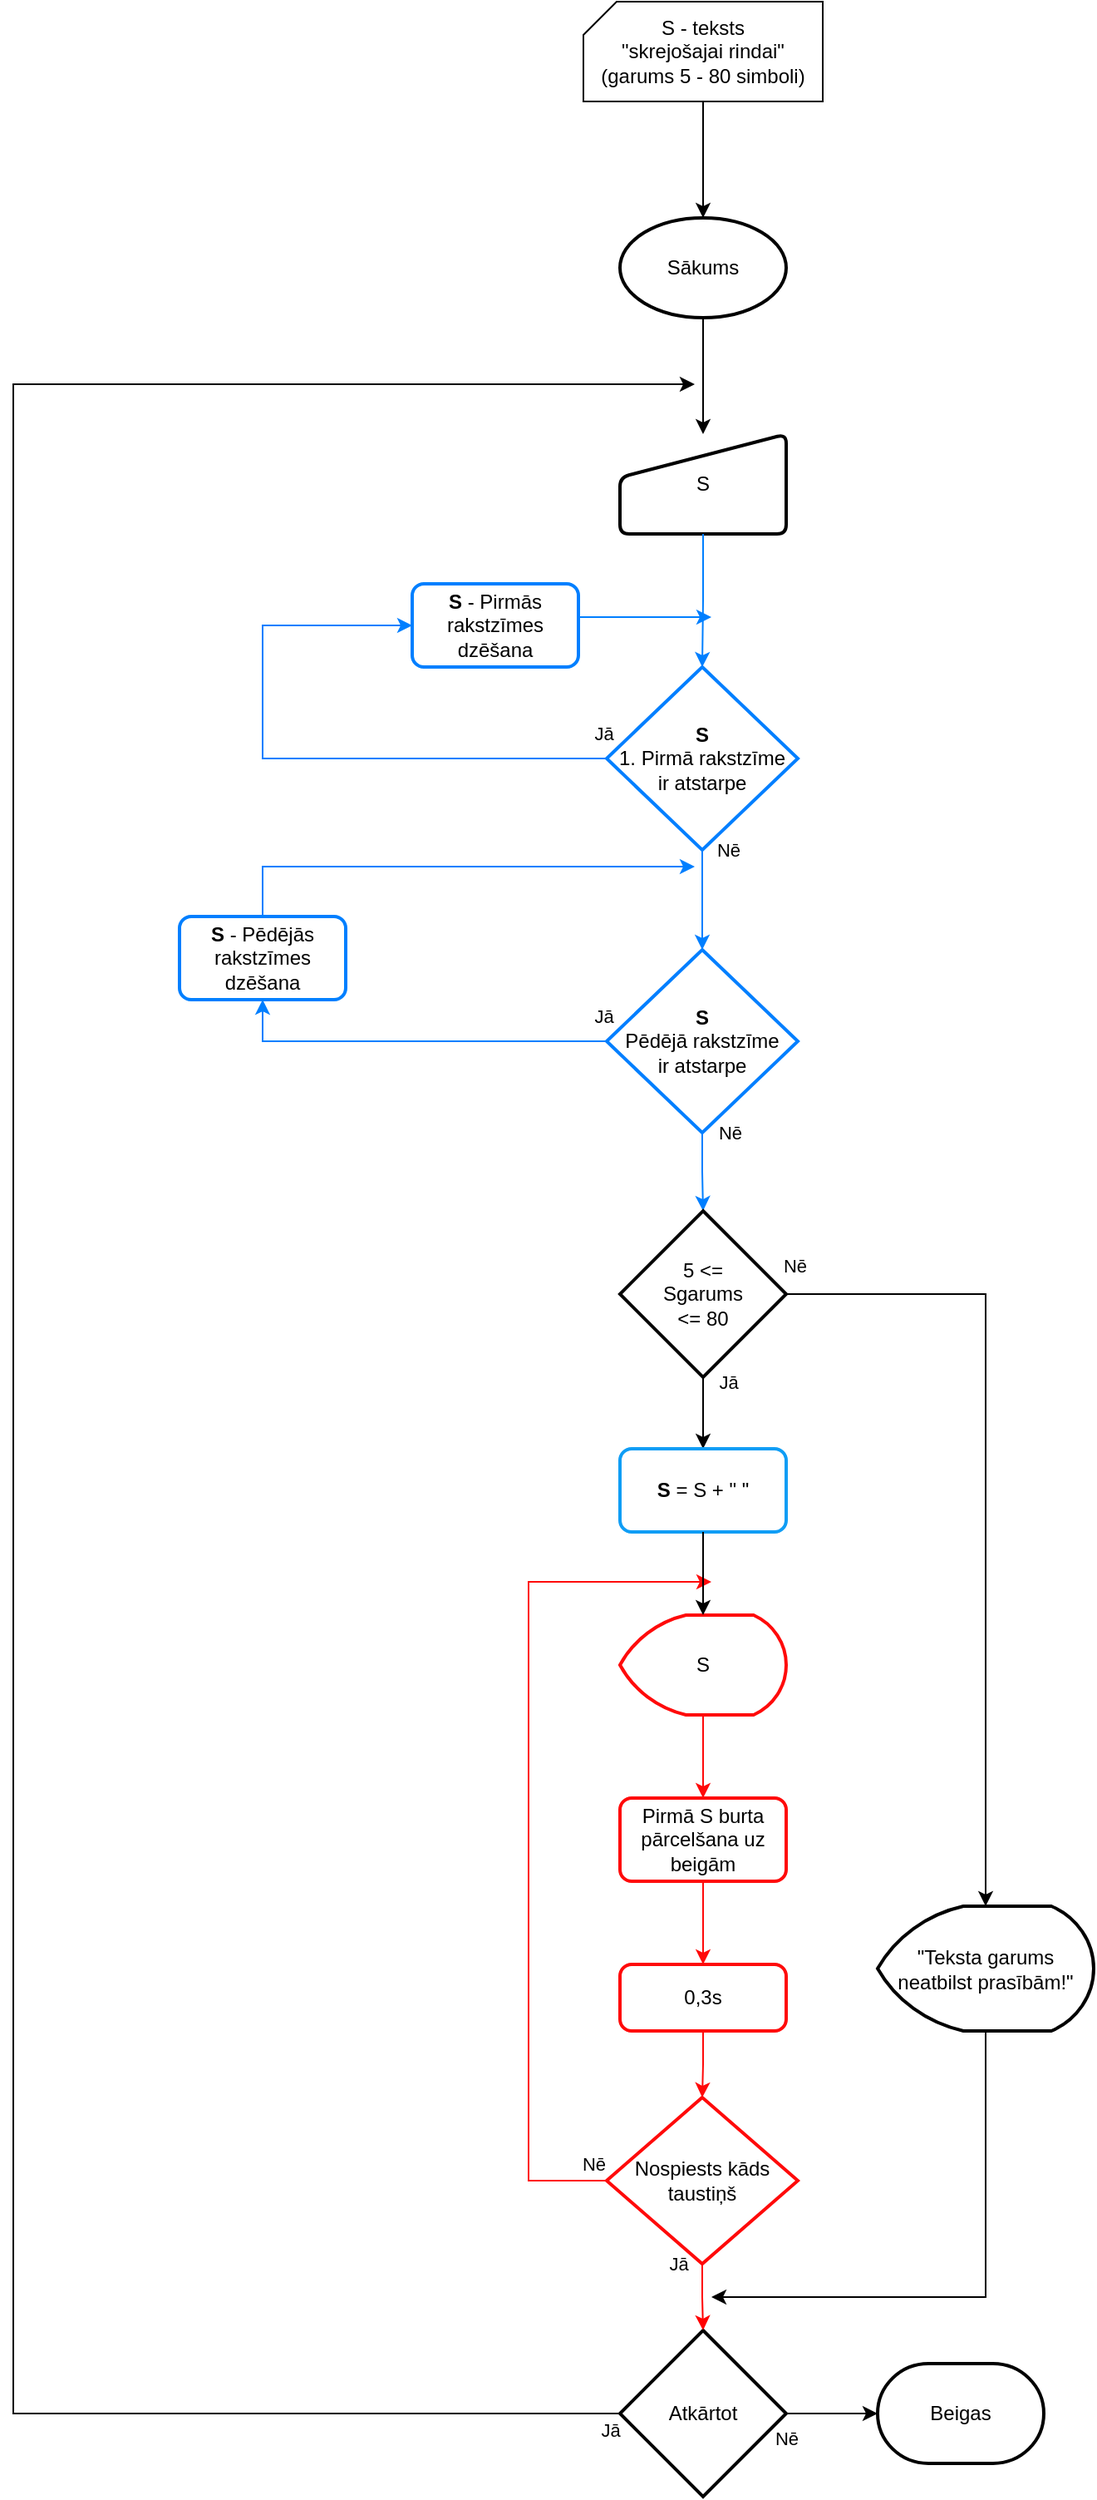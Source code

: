 <mxfile version="23.1.5" type="device">
  <diagram name="SkrienBurti" id="HjbvpZavWHpbGPEuquzM">
    <mxGraphModel dx="989" dy="582" grid="1" gridSize="10" guides="1" tooltips="1" connect="1" arrows="1" fold="1" page="1" pageScale="1" pageWidth="1169" pageHeight="1654" math="0" shadow="0">
      <root>
        <mxCell id="0" />
        <mxCell id="1" parent="0" />
        <mxCell id="mEW_r_fJk4mrOSK-a_Jz-1" value="S - teksts&lt;br&gt;&quot;skrejošajai rindai&quot;&lt;br&gt;(garums 5 - 80 simboli)" style="verticalLabelPosition=middle;verticalAlign=middle;html=1;shape=card;whiteSpace=wrap;size=20;arcSize=12;labelPosition=center;align=center;" parent="1" vertex="1">
          <mxGeometry x="513" y="50" width="144" height="60" as="geometry" />
        </mxCell>
        <mxCell id="mEW_r_fJk4mrOSK-a_Jz-6" style="edgeStyle=orthogonalEdgeStyle;rounded=0;orthogonalLoop=1;jettySize=auto;html=1;entryX=0.5;entryY=0;entryDx=0;entryDy=0;" parent="1" source="mEW_r_fJk4mrOSK-a_Jz-3" target="mEW_r_fJk4mrOSK-a_Jz-4" edge="1">
          <mxGeometry relative="1" as="geometry" />
        </mxCell>
        <mxCell id="mEW_r_fJk4mrOSK-a_Jz-3" value="Sākums" style="strokeWidth=2;html=1;shape=mxgraph.flowchart.start_1;whiteSpace=wrap;" parent="1" vertex="1">
          <mxGeometry x="535" y="180" width="100" height="60" as="geometry" />
        </mxCell>
        <mxCell id="mEW_r_fJk4mrOSK-a_Jz-4" value="S" style="html=1;strokeWidth=2;shape=manualInput;whiteSpace=wrap;rounded=1;size=26;arcSize=11;" parent="1" vertex="1">
          <mxGeometry x="535" y="310" width="100" height="60" as="geometry" />
        </mxCell>
        <mxCell id="mEW_r_fJk4mrOSK-a_Jz-5" style="edgeStyle=orthogonalEdgeStyle;rounded=0;orthogonalLoop=1;jettySize=auto;html=1;entryX=0.5;entryY=0;entryDx=0;entryDy=0;entryPerimeter=0;" parent="1" source="mEW_r_fJk4mrOSK-a_Jz-1" target="mEW_r_fJk4mrOSK-a_Jz-3" edge="1">
          <mxGeometry relative="1" as="geometry" />
        </mxCell>
        <mxCell id="mEW_r_fJk4mrOSK-a_Jz-13" value="Nē" style="edgeStyle=orthogonalEdgeStyle;rounded=0;orthogonalLoop=1;jettySize=auto;html=1;entryX=0.5;entryY=0;entryDx=0;entryDy=0;entryPerimeter=0;strokeColor=#007FFF;" parent="1" source="mEW_r_fJk4mrOSK-a_Jz-7" target="mEW_r_fJk4mrOSK-a_Jz-14" edge="1">
          <mxGeometry x="-1" y="15" relative="1" as="geometry">
            <mxPoint x="585" y="640" as="targetPoint" />
            <mxPoint as="offset" />
          </mxGeometry>
        </mxCell>
        <mxCell id="mEW_r_fJk4mrOSK-a_Jz-39" value="Jā" style="edgeStyle=orthogonalEdgeStyle;rounded=0;orthogonalLoop=1;jettySize=auto;html=1;entryX=0;entryY=0.5;entryDx=0;entryDy=0;strokeColor=#007FFF;" parent="1" source="mEW_r_fJk4mrOSK-a_Jz-7" target="mEW_r_fJk4mrOSK-a_Jz-10" edge="1">
          <mxGeometry x="-1" y="-15" relative="1" as="geometry">
            <mxPoint x="-2" as="offset" />
            <Array as="points">
              <mxPoint x="320" y="505" />
              <mxPoint x="320" y="425" />
            </Array>
          </mxGeometry>
        </mxCell>
        <mxCell id="mEW_r_fJk4mrOSK-a_Jz-7" value="&lt;b&gt;S &lt;/b&gt;&lt;br&gt;1. Pirmā rakstzīme&lt;br&gt;ir atstarpe" style="strokeWidth=2;html=1;shape=mxgraph.flowchart.decision;whiteSpace=wrap;strokeColor=#007FFF;" parent="1" vertex="1">
          <mxGeometry x="527" y="450" width="115" height="110" as="geometry" />
        </mxCell>
        <mxCell id="mEW_r_fJk4mrOSK-a_Jz-8" style="edgeStyle=orthogonalEdgeStyle;rounded=0;orthogonalLoop=1;jettySize=auto;html=1;entryX=0.5;entryY=0;entryDx=0;entryDy=0;entryPerimeter=0;strokeColor=#007FFF;" parent="1" source="mEW_r_fJk4mrOSK-a_Jz-4" target="mEW_r_fJk4mrOSK-a_Jz-7" edge="1">
          <mxGeometry relative="1" as="geometry" />
        </mxCell>
        <mxCell id="mEW_r_fJk4mrOSK-a_Jz-40" style="edgeStyle=orthogonalEdgeStyle;rounded=0;orthogonalLoop=1;jettySize=auto;html=1;strokeColor=#007FFF;" parent="1" source="mEW_r_fJk4mrOSK-a_Jz-10" edge="1">
          <mxGeometry relative="1" as="geometry">
            <mxPoint x="590" y="420" as="targetPoint" />
            <Array as="points">
              <mxPoint x="450" y="420" />
            </Array>
          </mxGeometry>
        </mxCell>
        <mxCell id="mEW_r_fJk4mrOSK-a_Jz-10" value="&lt;b&gt;S &lt;/b&gt;- Pirmās rakstzīmes dzēšana" style="rounded=1;whiteSpace=wrap;html=1;absoluteArcSize=1;arcSize=14;strokeWidth=2;strokeColor=#007FFF;" parent="1" vertex="1">
          <mxGeometry x="410" y="400" width="100" height="50" as="geometry" />
        </mxCell>
        <mxCell id="mEW_r_fJk4mrOSK-a_Jz-18" value="Nē" style="edgeStyle=orthogonalEdgeStyle;rounded=0;orthogonalLoop=1;jettySize=auto;html=1;entryX=0.5;entryY=0;entryDx=0;entryDy=0;entryPerimeter=0;strokeColor=#007FFF;" parent="1" source="mEW_r_fJk4mrOSK-a_Jz-14" target="mEW_r_fJk4mrOSK-a_Jz-19" edge="1">
          <mxGeometry x="-1" y="16" relative="1" as="geometry">
            <mxPoint x="584.5" y="810" as="targetPoint" />
            <mxPoint as="offset" />
          </mxGeometry>
        </mxCell>
        <mxCell id="mEW_r_fJk4mrOSK-a_Jz-41" value="Jā" style="edgeStyle=orthogonalEdgeStyle;rounded=0;orthogonalLoop=1;jettySize=auto;html=1;entryX=0.5;entryY=1;entryDx=0;entryDy=0;strokeColor=#007FFF;" parent="1" source="mEW_r_fJk4mrOSK-a_Jz-14" target="mEW_r_fJk4mrOSK-a_Jz-15" edge="1">
          <mxGeometry x="-1" y="-15" relative="1" as="geometry">
            <mxPoint x="-2" as="offset" />
            <Array as="points">
              <mxPoint x="320" y="675" />
            </Array>
          </mxGeometry>
        </mxCell>
        <mxCell id="mEW_r_fJk4mrOSK-a_Jz-14" value="&lt;b&gt;S &lt;/b&gt;&lt;br&gt;Pēdējā rakstzīme&lt;br&gt;ir atstarpe" style="strokeWidth=2;html=1;shape=mxgraph.flowchart.decision;whiteSpace=wrap;strokeColor=#007FFF;" parent="1" vertex="1">
          <mxGeometry x="527" y="620" width="115" height="110" as="geometry" />
        </mxCell>
        <mxCell id="M3MwWFcB5tjpOpC9ExdE-1" style="edgeStyle=orthogonalEdgeStyle;rounded=0;orthogonalLoop=1;jettySize=auto;html=1;strokeColor=#007FFF;" edge="1" parent="1" source="mEW_r_fJk4mrOSK-a_Jz-15">
          <mxGeometry relative="1" as="geometry">
            <mxPoint x="580" y="570" as="targetPoint" />
            <Array as="points">
              <mxPoint x="477" y="570" />
              <mxPoint x="581" y="570" />
            </Array>
          </mxGeometry>
        </mxCell>
        <mxCell id="mEW_r_fJk4mrOSK-a_Jz-15" value="&lt;b&gt;S &lt;/b&gt;- Pēdējās rakstzīmes dzēšana" style="rounded=1;whiteSpace=wrap;html=1;absoluteArcSize=1;arcSize=14;strokeWidth=2;strokeColor=#007FFF;" parent="1" vertex="1">
          <mxGeometry x="270" y="600" width="100" height="50" as="geometry" />
        </mxCell>
        <mxCell id="mEW_r_fJk4mrOSK-a_Jz-21" value="Jā" style="edgeStyle=orthogonalEdgeStyle;rounded=0;orthogonalLoop=1;jettySize=auto;html=1;entryX=0.5;entryY=0;entryDx=0;entryDy=0;" parent="1" source="mEW_r_fJk4mrOSK-a_Jz-19" target="mEW_r_fJk4mrOSK-a_Jz-20" edge="1">
          <mxGeometry x="-0.887" y="15" relative="1" as="geometry">
            <mxPoint as="offset" />
          </mxGeometry>
        </mxCell>
        <mxCell id="mEW_r_fJk4mrOSK-a_Jz-19" value="5 &amp;lt;=&lt;br&gt;Sgarums &lt;br&gt;&amp;lt;= 80" style="strokeWidth=2;html=1;shape=mxgraph.flowchart.decision;whiteSpace=wrap;" parent="1" vertex="1">
          <mxGeometry x="535" y="777" width="100" height="100" as="geometry" />
        </mxCell>
        <mxCell id="mEW_r_fJk4mrOSK-a_Jz-20" value="&lt;b&gt;S&lt;/b&gt;&amp;nbsp;= S + &quot; &quot;" style="rounded=1;whiteSpace=wrap;html=1;absoluteArcSize=1;arcSize=14;strokeWidth=2;strokeColor=#0f9df5;" parent="1" vertex="1">
          <mxGeometry x="535" y="920" width="100" height="50" as="geometry" />
        </mxCell>
        <mxCell id="mEW_r_fJk4mrOSK-a_Jz-26" style="edgeStyle=orthogonalEdgeStyle;rounded=0;orthogonalLoop=1;jettySize=auto;html=1;entryX=0.5;entryY=0;entryDx=0;entryDy=0;strokeColor=#ff0a0a;" parent="1" source="mEW_r_fJk4mrOSK-a_Jz-22" target="mEW_r_fJk4mrOSK-a_Jz-23" edge="1">
          <mxGeometry relative="1" as="geometry" />
        </mxCell>
        <mxCell id="mEW_r_fJk4mrOSK-a_Jz-22" value="S" style="strokeWidth=2;html=1;shape=mxgraph.flowchart.display;whiteSpace=wrap;strokeColor=#ff0a0a;" parent="1" vertex="1">
          <mxGeometry x="535" y="1020" width="100" height="60" as="geometry" />
        </mxCell>
        <mxCell id="mEW_r_fJk4mrOSK-a_Jz-27" style="edgeStyle=orthogonalEdgeStyle;rounded=0;orthogonalLoop=1;jettySize=auto;html=1;entryX=0.5;entryY=0;entryDx=0;entryDy=0;strokeColor=#ff0a0a;" parent="1" source="mEW_r_fJk4mrOSK-a_Jz-23" target="mEW_r_fJk4mrOSK-a_Jz-24" edge="1">
          <mxGeometry relative="1" as="geometry" />
        </mxCell>
        <mxCell id="mEW_r_fJk4mrOSK-a_Jz-23" value="Pirmā S burta&lt;br&gt;pārcelšana uz&lt;br&gt;beigām" style="rounded=1;whiteSpace=wrap;html=1;absoluteArcSize=1;arcSize=14;strokeWidth=2;strokeColor=#ff0a0a;" parent="1" vertex="1">
          <mxGeometry x="535" y="1130" width="100" height="50" as="geometry" />
        </mxCell>
        <mxCell id="mEW_r_fJk4mrOSK-a_Jz-24" value="0,3s" style="rounded=1;whiteSpace=wrap;html=1;absoluteArcSize=1;arcSize=14;strokeWidth=2;strokeColor=#ff0a0a;" parent="1" vertex="1">
          <mxGeometry x="535" y="1230" width="100" height="40" as="geometry" />
        </mxCell>
        <mxCell id="mEW_r_fJk4mrOSK-a_Jz-30" value="Nē" style="edgeStyle=orthogonalEdgeStyle;rounded=0;orthogonalLoop=1;jettySize=auto;html=1;exitX=0;exitY=0.5;exitDx=0;exitDy=0;exitPerimeter=0;strokeColor=#ff0a0a;" parent="1" source="mEW_r_fJk4mrOSK-a_Jz-25" edge="1">
          <mxGeometry x="-0.967" y="-10" relative="1" as="geometry">
            <mxPoint x="590" y="1000" as="targetPoint" />
            <Array as="points">
              <mxPoint x="480" y="1360" />
              <mxPoint x="480" y="1000" />
            </Array>
            <mxPoint as="offset" />
          </mxGeometry>
        </mxCell>
        <mxCell id="mEW_r_fJk4mrOSK-a_Jz-25" value="Nospiests kāds&lt;br&gt;taustiņš" style="strokeWidth=2;html=1;shape=mxgraph.flowchart.decision;whiteSpace=wrap;strokeColor=#ff0a0a;" parent="1" vertex="1">
          <mxGeometry x="527" y="1310" width="115" height="100" as="geometry" />
        </mxCell>
        <mxCell id="mEW_r_fJk4mrOSK-a_Jz-28" style="edgeStyle=orthogonalEdgeStyle;rounded=0;orthogonalLoop=1;jettySize=auto;html=1;entryX=0.5;entryY=0;entryDx=0;entryDy=0;entryPerimeter=0;strokeColor=#ff0a0a;" parent="1" source="mEW_r_fJk4mrOSK-a_Jz-24" target="mEW_r_fJk4mrOSK-a_Jz-25" edge="1">
          <mxGeometry relative="1" as="geometry" />
        </mxCell>
        <mxCell id="mEW_r_fJk4mrOSK-a_Jz-29" style="edgeStyle=orthogonalEdgeStyle;rounded=0;orthogonalLoop=1;jettySize=auto;html=1;entryX=0.5;entryY=0;entryDx=0;entryDy=0;entryPerimeter=0;" parent="1" source="mEW_r_fJk4mrOSK-a_Jz-20" target="mEW_r_fJk4mrOSK-a_Jz-22" edge="1">
          <mxGeometry relative="1" as="geometry" />
        </mxCell>
        <mxCell id="mEW_r_fJk4mrOSK-a_Jz-38" value="Jā" style="edgeStyle=orthogonalEdgeStyle;rounded=0;orthogonalLoop=1;jettySize=auto;html=1;" parent="1" source="mEW_r_fJk4mrOSK-a_Jz-31" edge="1">
          <mxGeometry x="-0.994" y="10" relative="1" as="geometry">
            <mxPoint x="580" y="280" as="targetPoint" />
            <Array as="points">
              <mxPoint x="170" y="1500" />
              <mxPoint x="170" y="280" />
            </Array>
            <mxPoint as="offset" />
          </mxGeometry>
        </mxCell>
        <mxCell id="mEW_r_fJk4mrOSK-a_Jz-31" value="Atkārtot" style="strokeWidth=2;html=1;shape=mxgraph.flowchart.decision;whiteSpace=wrap;" parent="1" vertex="1">
          <mxGeometry x="535" y="1450" width="100" height="100" as="geometry" />
        </mxCell>
        <mxCell id="mEW_r_fJk4mrOSK-a_Jz-32" value="Jā" style="edgeStyle=orthogonalEdgeStyle;rounded=0;orthogonalLoop=1;jettySize=auto;html=1;entryX=0.5;entryY=0;entryDx=0;entryDy=0;entryPerimeter=0;strokeColor=#ff0000;" parent="1" source="mEW_r_fJk4mrOSK-a_Jz-25" target="mEW_r_fJk4mrOSK-a_Jz-31" edge="1">
          <mxGeometry x="-1" y="-15" relative="1" as="geometry">
            <mxPoint as="offset" />
          </mxGeometry>
        </mxCell>
        <mxCell id="mEW_r_fJk4mrOSK-a_Jz-33" value="Beigas" style="strokeWidth=2;html=1;shape=mxgraph.flowchart.terminator;whiteSpace=wrap;" parent="1" vertex="1">
          <mxGeometry x="690" y="1470" width="100" height="60" as="geometry" />
        </mxCell>
        <mxCell id="mEW_r_fJk4mrOSK-a_Jz-34" value="Nē" style="edgeStyle=orthogonalEdgeStyle;rounded=0;orthogonalLoop=1;jettySize=auto;html=1;entryX=0;entryY=0.5;entryDx=0;entryDy=0;entryPerimeter=0;" parent="1" source="mEW_r_fJk4mrOSK-a_Jz-31" target="mEW_r_fJk4mrOSK-a_Jz-33" edge="1">
          <mxGeometry x="-1" y="-15" relative="1" as="geometry">
            <mxPoint as="offset" />
            <mxPoint x="670" y="1460" as="targetPoint" />
            <Array as="points">
              <mxPoint x="690" y="1500" />
              <mxPoint x="690" y="1500" />
            </Array>
          </mxGeometry>
        </mxCell>
        <mxCell id="mEW_r_fJk4mrOSK-a_Jz-37" style="edgeStyle=orthogonalEdgeStyle;rounded=0;orthogonalLoop=1;jettySize=auto;html=1;" parent="1" source="mEW_r_fJk4mrOSK-a_Jz-35" edge="1">
          <mxGeometry relative="1" as="geometry">
            <mxPoint x="590" y="1430" as="targetPoint" />
            <Array as="points">
              <mxPoint x="755" y="1430" />
            </Array>
          </mxGeometry>
        </mxCell>
        <mxCell id="mEW_r_fJk4mrOSK-a_Jz-35" value="&quot;Teksta garums neatbilst prasībām!&quot;" style="strokeWidth=2;html=1;shape=mxgraph.flowchart.display;whiteSpace=wrap;" parent="1" vertex="1">
          <mxGeometry x="690" y="1195" width="130" height="75" as="geometry" />
        </mxCell>
        <mxCell id="mEW_r_fJk4mrOSK-a_Jz-36" value="Nē" style="edgeStyle=orthogonalEdgeStyle;rounded=0;orthogonalLoop=1;jettySize=auto;html=1;entryX=0.5;entryY=0;entryDx=0;entryDy=0;entryPerimeter=0;exitX=1;exitY=0.5;exitDx=0;exitDy=0;exitPerimeter=0;" parent="1" source="mEW_r_fJk4mrOSK-a_Jz-19" target="mEW_r_fJk4mrOSK-a_Jz-35" edge="1">
          <mxGeometry x="-0.98" y="17" relative="1" as="geometry">
            <mxPoint as="offset" />
          </mxGeometry>
        </mxCell>
      </root>
    </mxGraphModel>
  </diagram>
</mxfile>
